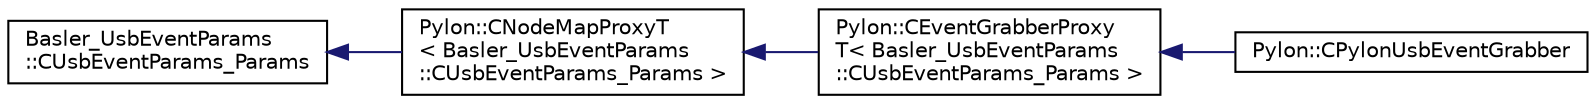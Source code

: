 digraph "Graphical Class Hierarchy"
{
  edge [fontname="Helvetica",fontsize="10",labelfontname="Helvetica",labelfontsize="10"];
  node [fontname="Helvetica",fontsize="10",shape=record];
  rankdir="LR";
  Node1 [label="Basler_UsbEventParams\l::CUsbEventParams_Params",height=0.2,width=0.4,color="black", fillcolor="white", style="filled",URL="$class_basler___usb_event_params_1_1_c_usb_event_params___params.html",tooltip="Interface to the PylonUsb Event Grabber parameters. "];
  Node1 -> Node2 [dir="back",color="midnightblue",fontsize="10",style="solid",fontname="Helvetica"];
  Node2 [label="Pylon::CNodeMapProxyT\l\< Basler_UsbEventParams\l::CUsbEventParams_Params \>",height=0.2,width=0.4,color="black", fillcolor="white", style="filled",URL="$class_pylon_1_1_c_node_map_proxy_t.html"];
  Node2 -> Node3 [dir="back",color="midnightblue",fontsize="10",style="solid",fontname="Helvetica"];
  Node3 [label="Pylon::CEventGrabberProxy\lT\< Basler_UsbEventParams\l::CUsbEventParams_Params \>",height=0.2,width=0.4,color="black", fillcolor="white", style="filled",URL="$class_pylon_1_1_c_event_grabber_proxy_t.html"];
  Node3 -> Node4 [dir="back",color="midnightblue",fontsize="10",style="solid",fontname="Helvetica"];
  Node4 [label="Pylon::CPylonUsbEventGrabber",height=0.2,width=0.4,color="black", fillcolor="white", style="filled",URL="$class_pylon_1_1_c_pylon_usb_event_grabber.html",tooltip="Low Level API: Class for pylon USB3 Vision cameras providing access to event grabber related methods ..."];
}

